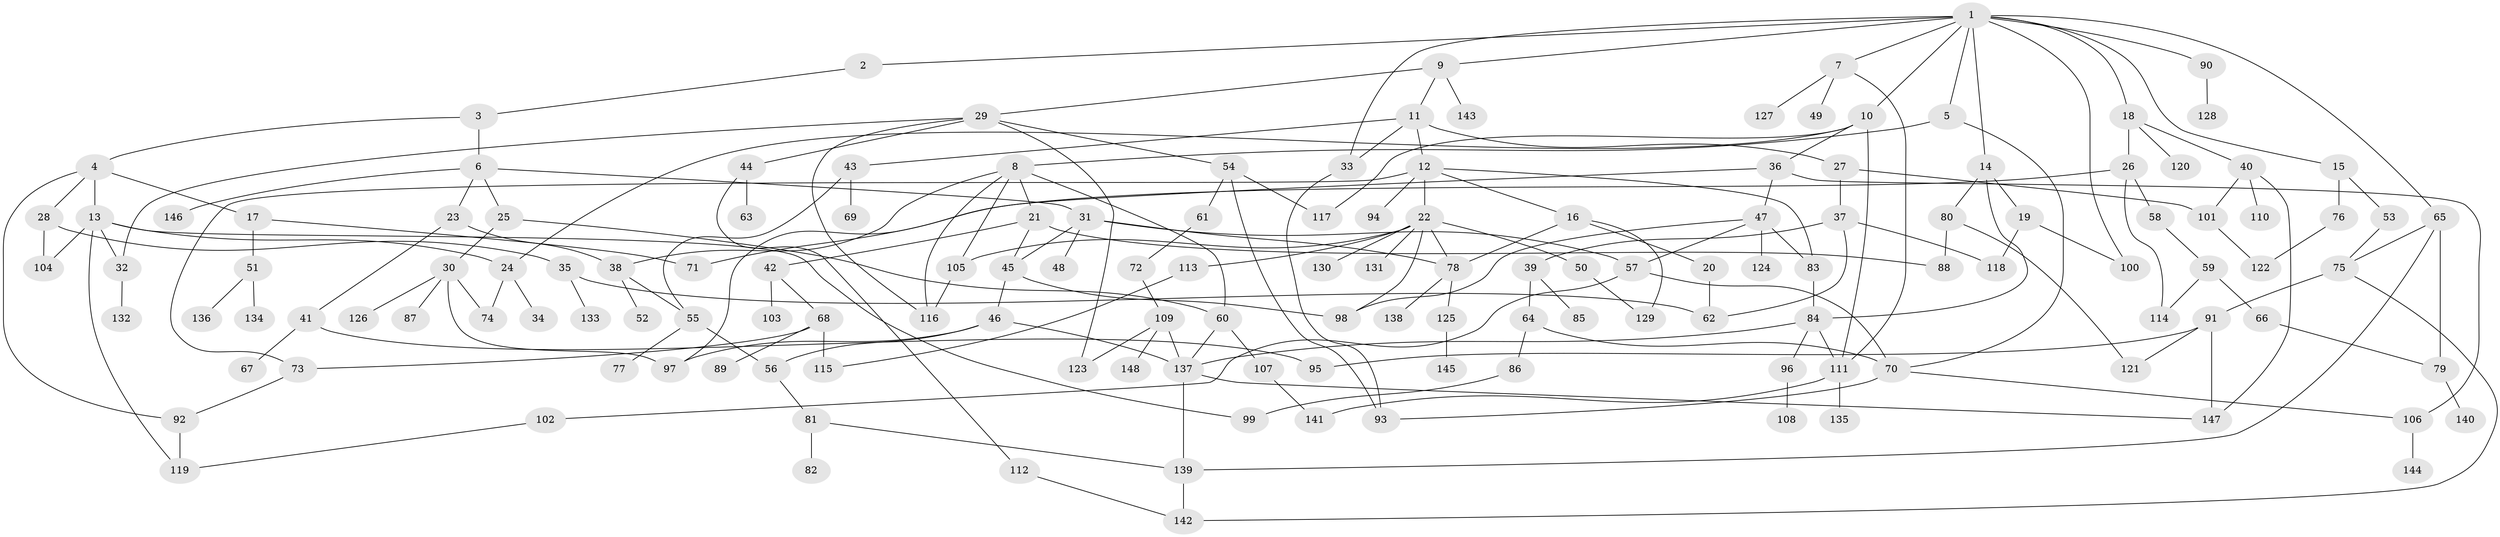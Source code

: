 // Generated by graph-tools (version 1.1) at 2025/41/03/09/25 04:41:37]
// undirected, 148 vertices, 208 edges
graph export_dot {
graph [start="1"]
  node [color=gray90,style=filled];
  1;
  2;
  3;
  4;
  5;
  6;
  7;
  8;
  9;
  10;
  11;
  12;
  13;
  14;
  15;
  16;
  17;
  18;
  19;
  20;
  21;
  22;
  23;
  24;
  25;
  26;
  27;
  28;
  29;
  30;
  31;
  32;
  33;
  34;
  35;
  36;
  37;
  38;
  39;
  40;
  41;
  42;
  43;
  44;
  45;
  46;
  47;
  48;
  49;
  50;
  51;
  52;
  53;
  54;
  55;
  56;
  57;
  58;
  59;
  60;
  61;
  62;
  63;
  64;
  65;
  66;
  67;
  68;
  69;
  70;
  71;
  72;
  73;
  74;
  75;
  76;
  77;
  78;
  79;
  80;
  81;
  82;
  83;
  84;
  85;
  86;
  87;
  88;
  89;
  90;
  91;
  92;
  93;
  94;
  95;
  96;
  97;
  98;
  99;
  100;
  101;
  102;
  103;
  104;
  105;
  106;
  107;
  108;
  109;
  110;
  111;
  112;
  113;
  114;
  115;
  116;
  117;
  118;
  119;
  120;
  121;
  122;
  123;
  124;
  125;
  126;
  127;
  128;
  129;
  130;
  131;
  132;
  133;
  134;
  135;
  136;
  137;
  138;
  139;
  140;
  141;
  142;
  143;
  144;
  145;
  146;
  147;
  148;
  1 -- 2;
  1 -- 5;
  1 -- 7;
  1 -- 9;
  1 -- 10;
  1 -- 14;
  1 -- 15;
  1 -- 18;
  1 -- 33;
  1 -- 65;
  1 -- 90;
  1 -- 100;
  2 -- 3;
  3 -- 4;
  3 -- 6;
  4 -- 13;
  4 -- 17;
  4 -- 28;
  4 -- 92;
  5 -- 8;
  5 -- 70;
  6 -- 23;
  6 -- 25;
  6 -- 31;
  6 -- 146;
  7 -- 49;
  7 -- 127;
  7 -- 111;
  8 -- 21;
  8 -- 38;
  8 -- 105;
  8 -- 60;
  8 -- 116;
  9 -- 11;
  9 -- 29;
  9 -- 143;
  10 -- 36;
  10 -- 111;
  10 -- 24;
  10 -- 117;
  11 -- 12;
  11 -- 27;
  11 -- 43;
  11 -- 33;
  12 -- 16;
  12 -- 22;
  12 -- 94;
  12 -- 83;
  12 -- 73;
  13 -- 24;
  13 -- 99;
  13 -- 104;
  13 -- 32;
  13 -- 119;
  14 -- 19;
  14 -- 80;
  14 -- 84;
  15 -- 53;
  15 -- 76;
  16 -- 20;
  16 -- 129;
  16 -- 78;
  17 -- 51;
  17 -- 71;
  18 -- 26;
  18 -- 40;
  18 -- 120;
  19 -- 118;
  19 -- 100;
  20 -- 62;
  21 -- 42;
  21 -- 88;
  21 -- 45;
  22 -- 50;
  22 -- 78;
  22 -- 98;
  22 -- 113;
  22 -- 130;
  22 -- 131;
  22 -- 105;
  23 -- 41;
  23 -- 38;
  24 -- 34;
  24 -- 74;
  25 -- 30;
  25 -- 60;
  26 -- 58;
  26 -- 71;
  26 -- 114;
  27 -- 37;
  27 -- 101;
  28 -- 35;
  28 -- 104;
  29 -- 32;
  29 -- 44;
  29 -- 54;
  29 -- 116;
  29 -- 123;
  30 -- 74;
  30 -- 87;
  30 -- 126;
  30 -- 97;
  31 -- 45;
  31 -- 48;
  31 -- 57;
  31 -- 78;
  32 -- 132;
  33 -- 93;
  35 -- 133;
  35 -- 62;
  36 -- 47;
  36 -- 106;
  36 -- 97;
  37 -- 39;
  37 -- 118;
  37 -- 62;
  38 -- 52;
  38 -- 55;
  39 -- 64;
  39 -- 85;
  40 -- 110;
  40 -- 147;
  40 -- 101;
  41 -- 67;
  41 -- 95;
  42 -- 68;
  42 -- 103;
  43 -- 69;
  43 -- 55;
  44 -- 63;
  44 -- 112;
  45 -- 46;
  45 -- 98;
  46 -- 56;
  46 -- 97;
  46 -- 137;
  47 -- 83;
  47 -- 124;
  47 -- 57;
  47 -- 98;
  50 -- 129;
  51 -- 134;
  51 -- 136;
  53 -- 75;
  54 -- 61;
  54 -- 117;
  54 -- 93;
  55 -- 77;
  55 -- 56;
  56 -- 81;
  57 -- 102;
  57 -- 70;
  58 -- 59;
  59 -- 66;
  59 -- 114;
  60 -- 107;
  60 -- 137;
  61 -- 72;
  64 -- 70;
  64 -- 86;
  65 -- 75;
  65 -- 79;
  65 -- 139;
  66 -- 79;
  68 -- 73;
  68 -- 89;
  68 -- 115;
  70 -- 106;
  70 -- 93;
  72 -- 109;
  73 -- 92;
  75 -- 91;
  75 -- 142;
  76 -- 122;
  78 -- 125;
  78 -- 138;
  79 -- 140;
  80 -- 88;
  80 -- 121;
  81 -- 82;
  81 -- 139;
  83 -- 84;
  84 -- 96;
  84 -- 111;
  84 -- 137;
  86 -- 99;
  90 -- 128;
  91 -- 95;
  91 -- 121;
  91 -- 147;
  92 -- 119;
  96 -- 108;
  101 -- 122;
  102 -- 119;
  105 -- 116;
  106 -- 144;
  107 -- 141;
  109 -- 123;
  109 -- 137;
  109 -- 148;
  111 -- 135;
  111 -- 141;
  112 -- 142;
  113 -- 115;
  125 -- 145;
  137 -- 139;
  137 -- 147;
  139 -- 142;
}
